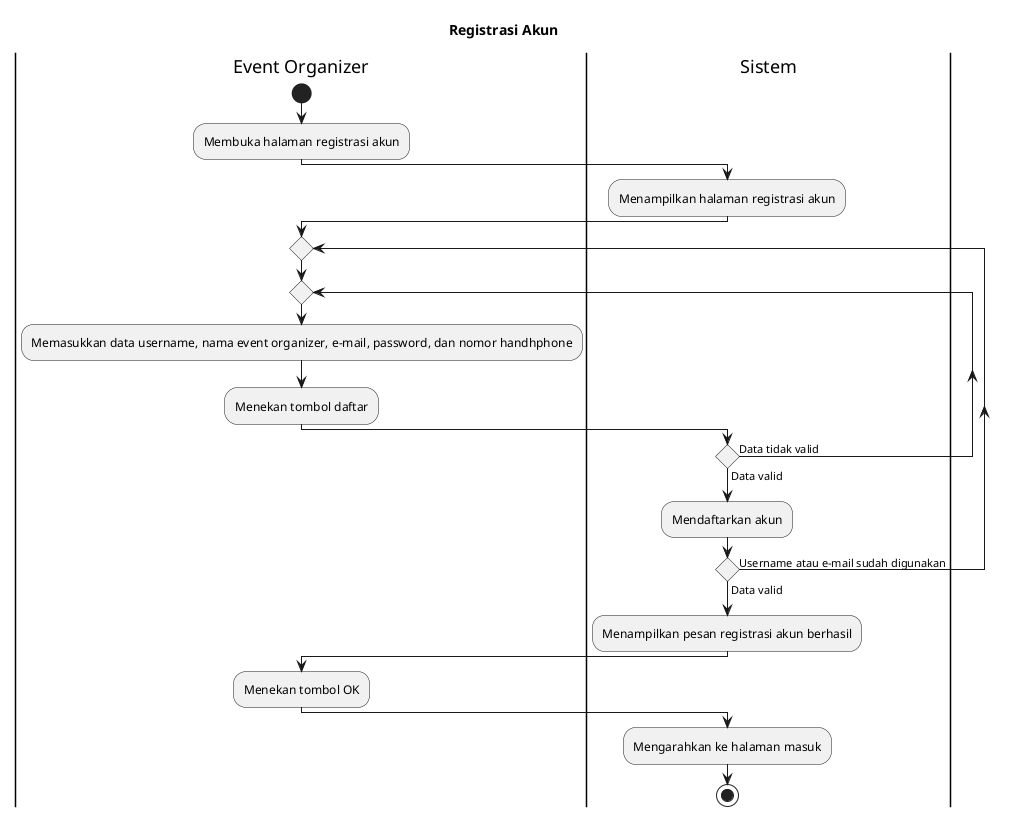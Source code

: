@startuml "activity_diagram_masuk"

title "Registrasi Akun"

|Event Organizer|
    start
    :Membuka halaman registrasi akun;
|Sistem|
    :Menampilkan halaman registrasi akun;
|Event Organizer|
    repeat
    repeat
    :Memasukkan data username, nama event organizer, e-mail, password, dan nomor handhphone; 
    :Menekan tombol daftar;
|Sistem|
    repeat while () is (Data tidak valid) not (Data valid)
    :Mendaftarkan akun;
    repeat while () is (Username atau e-mail sudah digunakan) not (Data valid)
    :Menampilkan pesan registrasi akun berhasil;
|Event Organizer|
    :Menekan tombol OK;
|Sistem|
    :Mengarahkan ke halaman masuk;
    stop
@enduml